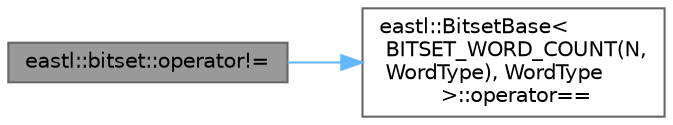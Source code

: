 digraph "eastl::bitset::operator!="
{
 // LATEX_PDF_SIZE
  bgcolor="transparent";
  edge [fontname=Helvetica,fontsize=10,labelfontname=Helvetica,labelfontsize=10];
  node [fontname=Helvetica,fontsize=10,shape=box,height=0.2,width=0.4];
  rankdir="LR";
  Node1 [id="Node000001",label="eastl::bitset::operator!=",height=0.2,width=0.4,color="gray40", fillcolor="grey60", style="filled", fontcolor="black",tooltip=" "];
  Node1 -> Node2 [id="edge2_Node000001_Node000002",color="steelblue1",style="solid",tooltip=" "];
  Node2 [id="Node000002",label="eastl::BitsetBase\<\l BITSET_WORD_COUNT(N,\l WordType), WordType\l \>::operator==",height=0.2,width=0.4,color="grey40", fillcolor="white", style="filled",URL="$structeastl_1_1_bitset_base.html#a175024d6c5142085bc18751ad11c74aa",tooltip=" "];
}
